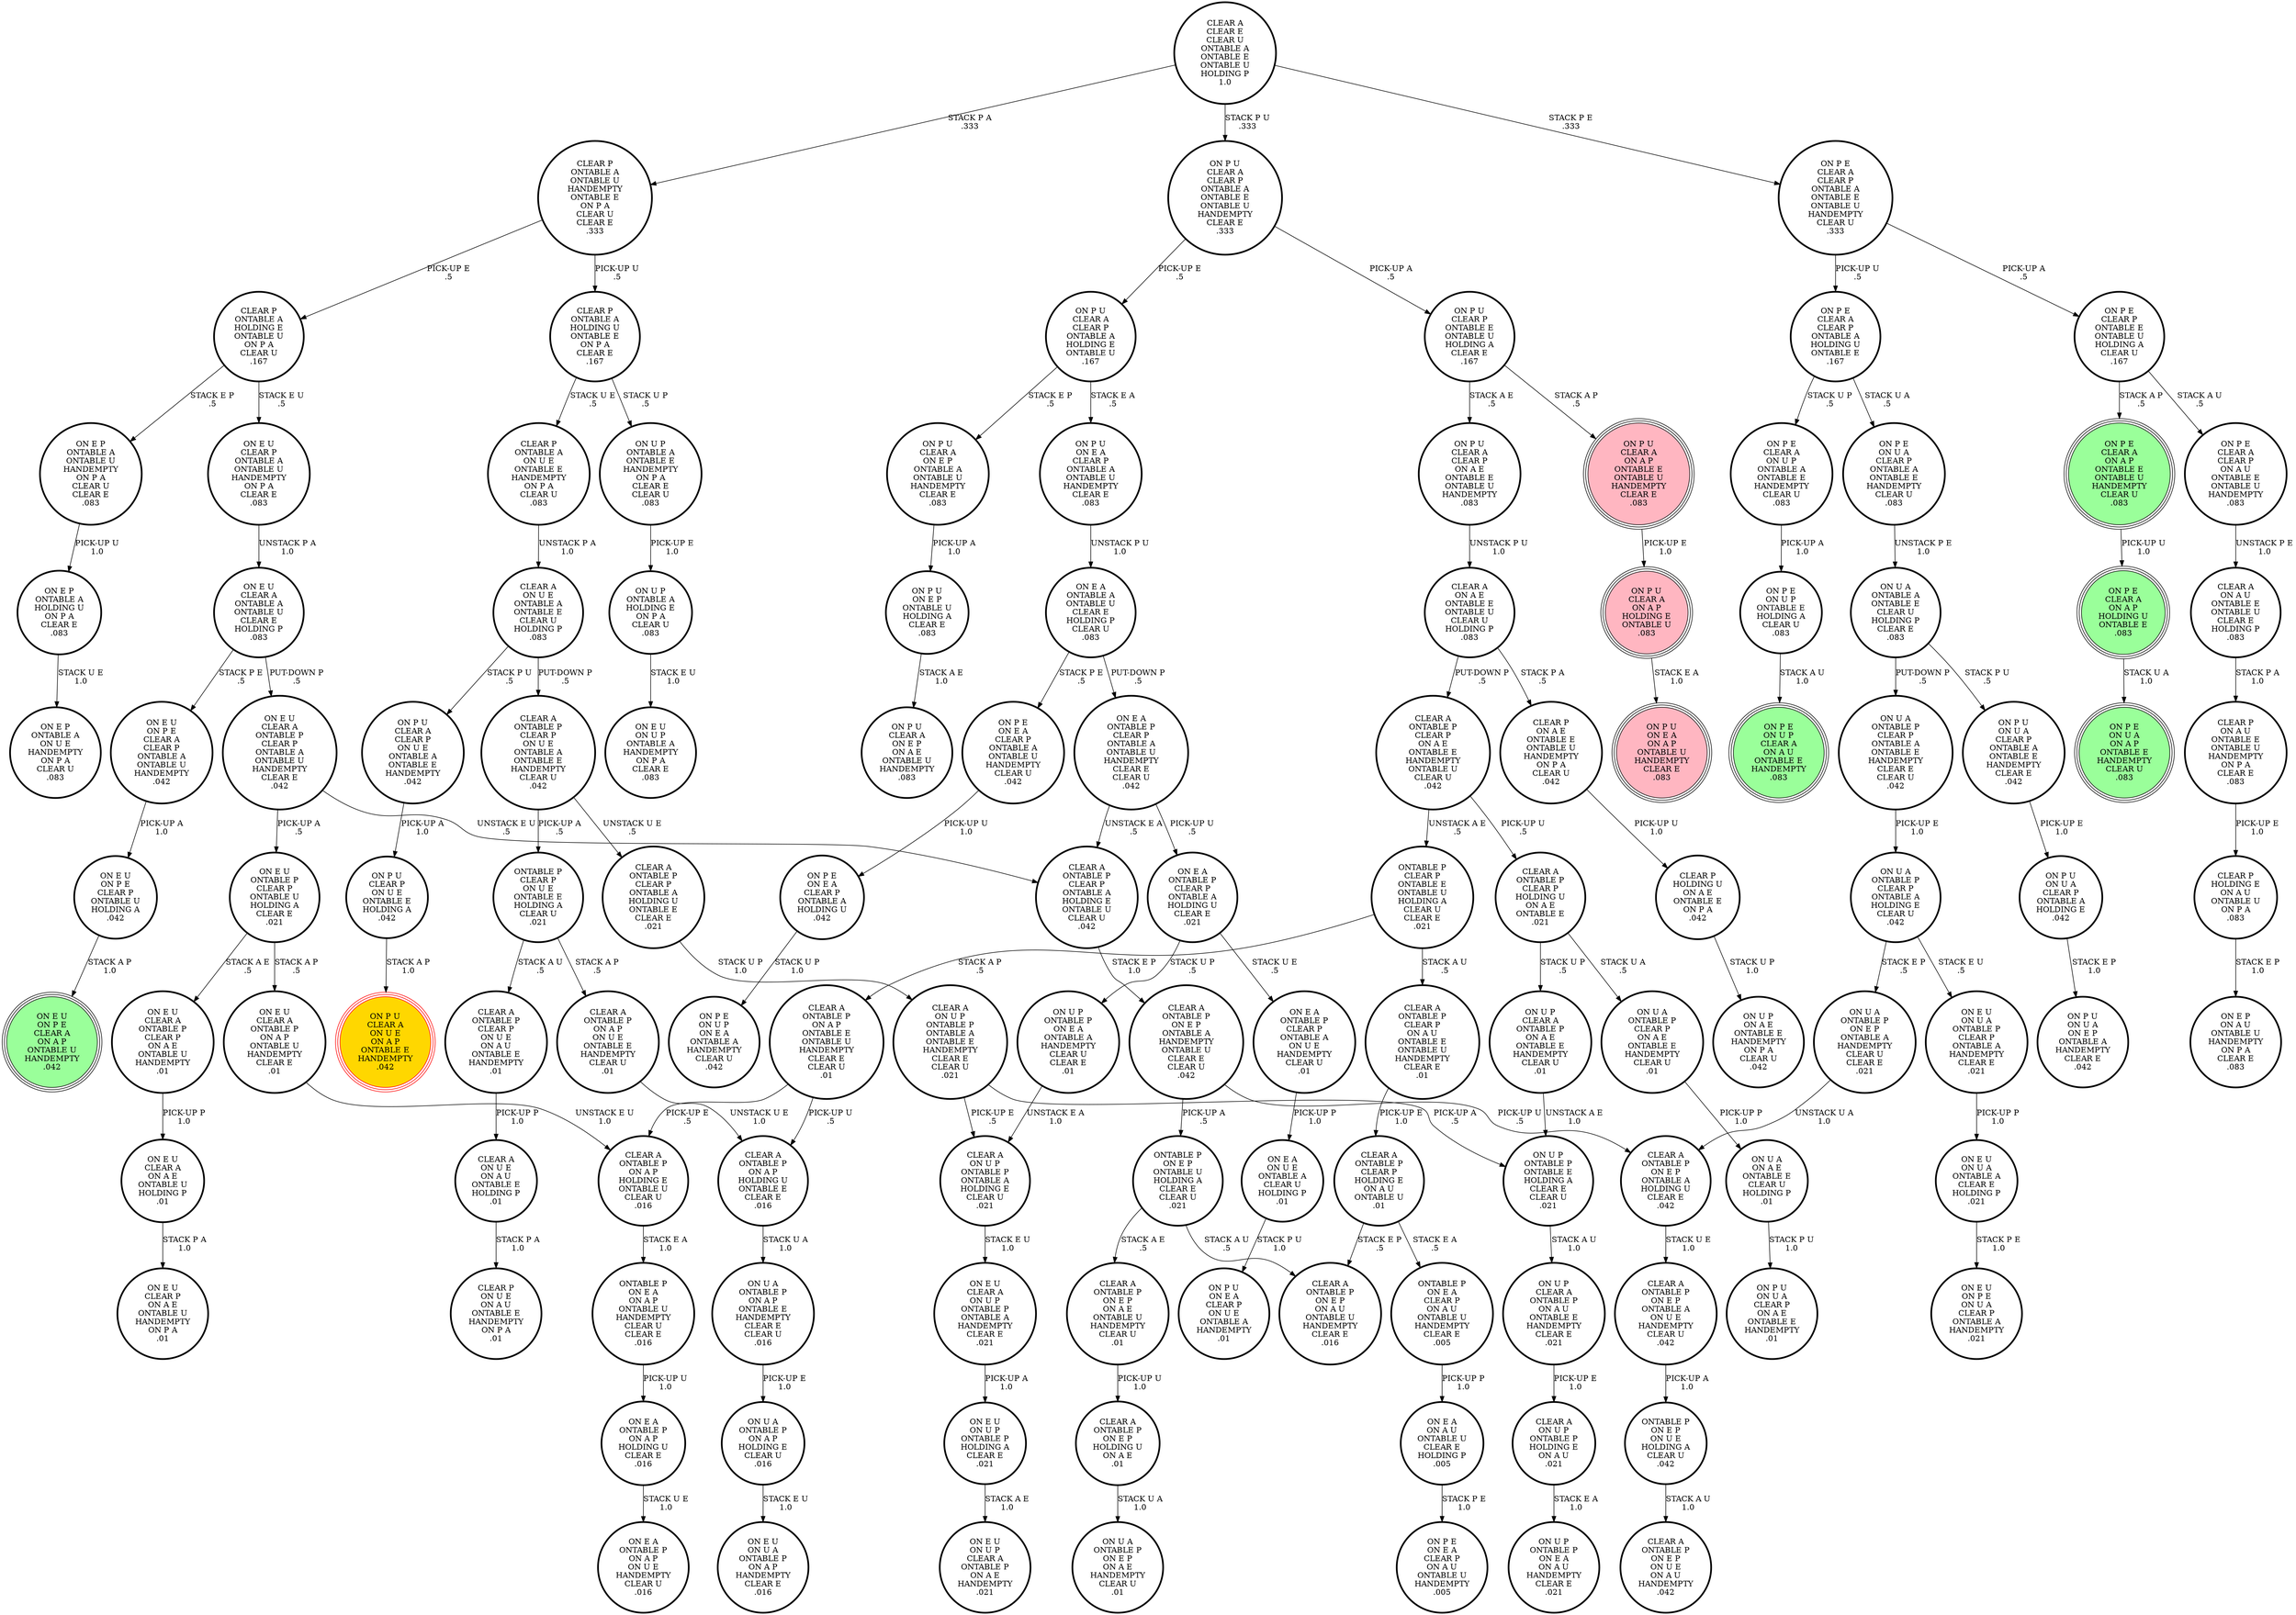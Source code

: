 digraph {
"CLEAR A\nONTABLE P\nCLEAR P\nON A E\nONTABLE E\nHANDEMPTY\nONTABLE U\nCLEAR U\n.042\n" -> "CLEAR A\nONTABLE P\nCLEAR P\nHOLDING U\nON A E\nONTABLE E\n.021\n"[label="PICK-UP U\n.5\n"];
"CLEAR A\nONTABLE P\nCLEAR P\nON A E\nONTABLE E\nHANDEMPTY\nONTABLE U\nCLEAR U\n.042\n" -> "ONTABLE P\nCLEAR P\nONTABLE E\nONTABLE U\nHOLDING A\nCLEAR U\nCLEAR E\n.021\n"[label="UNSTACK A E\n.5\n"];
"ON E U\nON P E\nCLEAR P\nONTABLE U\nHOLDING A\n.042\n" -> "ON E U\nON P E\nCLEAR A\nON A P\nONTABLE U\nHANDEMPTY\n.042\n"[label="STACK A P\n1.0\n"];
"ON U A\nONTABLE P\nON A P\nONTABLE E\nHANDEMPTY\nCLEAR E\nCLEAR U\n.016\n" -> "ON U A\nONTABLE P\nON A P\nHOLDING E\nCLEAR U\n.016\n"[label="PICK-UP E\n1.0\n"];
"ON P U\nCLEAR A\nON E P\nONTABLE A\nONTABLE U\nHANDEMPTY\nCLEAR E\n.083\n" -> "ON P U\nON E P\nONTABLE U\nHOLDING A\nCLEAR E\n.083\n"[label="PICK-UP A\n1.0\n"];
"ON E U\nCLEAR A\nONTABLE P\nCLEAR P\nONTABLE A\nONTABLE U\nHANDEMPTY\nCLEAR E\n.042\n" -> "CLEAR A\nONTABLE P\nCLEAR P\nONTABLE A\nHOLDING E\nONTABLE U\nCLEAR U\n.042\n"[label="UNSTACK E U\n.5\n"];
"ON E U\nCLEAR A\nONTABLE P\nCLEAR P\nONTABLE A\nONTABLE U\nHANDEMPTY\nCLEAR E\n.042\n" -> "ON E U\nONTABLE P\nCLEAR P\nONTABLE U\nHOLDING A\nCLEAR E\n.021\n"[label="PICK-UP A\n.5\n"];
"CLEAR P\nONTABLE A\nONTABLE U\nHANDEMPTY\nONTABLE E\nON P A\nCLEAR U\nCLEAR E\n.333\n" -> "CLEAR P\nONTABLE A\nHOLDING E\nONTABLE U\nON P A\nCLEAR U\n.167\n"[label="PICK-UP E\n.5\n"];
"CLEAR P\nONTABLE A\nONTABLE U\nHANDEMPTY\nONTABLE E\nON P A\nCLEAR U\nCLEAR E\n.333\n" -> "CLEAR P\nONTABLE A\nHOLDING U\nONTABLE E\nON P A\nCLEAR E\n.167\n"[label="PICK-UP U\n.5\n"];
"ON P E\nCLEAR A\nON U P\nONTABLE A\nONTABLE E\nHANDEMPTY\nCLEAR U\n.083\n" -> "ON P E\nON U P\nONTABLE E\nHOLDING A\nCLEAR U\n.083\n"[label="PICK-UP A\n1.0\n"];
"ON P U\nCLEAR A\nON A P\nHOLDING E\nONTABLE U\n.083\n" -> "ON P U\nON E A\nON A P\nONTABLE U\nHANDEMPTY\nCLEAR E\n.083\n"[label="STACK E A\n1.0\n"];
"ON P U\nCLEAR A\nCLEAR P\nONTABLE A\nONTABLE E\nONTABLE U\nHANDEMPTY\nCLEAR E\n.333\n" -> "ON P U\nCLEAR A\nCLEAR P\nONTABLE A\nHOLDING E\nONTABLE U\n.167\n"[label="PICK-UP E\n.5\n"];
"ON P U\nCLEAR A\nCLEAR P\nONTABLE A\nONTABLE E\nONTABLE U\nHANDEMPTY\nCLEAR E\n.333\n" -> "ON P U\nCLEAR P\nONTABLE E\nONTABLE U\nHOLDING A\nCLEAR E\n.167\n"[label="PICK-UP A\n.5\n"];
"ON E P\nONTABLE A\nONTABLE U\nHANDEMPTY\nON P A\nCLEAR U\nCLEAR E\n.083\n" -> "ON E P\nONTABLE A\nHOLDING U\nON P A\nCLEAR E\n.083\n"[label="PICK-UP U\n1.0\n"];
"CLEAR P\nHOLDING U\nON A E\nONTABLE E\nON P A\n.042\n" -> "ON U P\nON A E\nONTABLE E\nHANDEMPTY\nON P A\nCLEAR U\n.042\n"[label="STACK U P\n1.0\n"];
"ON E U\nCLEAR A\nON U P\nONTABLE P\nONTABLE A\nHANDEMPTY\nCLEAR E\n.021\n" -> "ON E U\nON U P\nONTABLE P\nHOLDING A\nCLEAR E\n.021\n"[label="PICK-UP A\n1.0\n"];
"ON U P\nONTABLE A\nHOLDING E\nON P A\nCLEAR U\n.083\n" -> "ON E U\nON U P\nONTABLE A\nHANDEMPTY\nON P A\nCLEAR E\n.083\n"[label="STACK E U\n1.0\n"];
"ON P E\nCLEAR A\nON A P\nONTABLE E\nONTABLE U\nHANDEMPTY\nCLEAR U\n.083\n" -> "ON P E\nCLEAR A\nON A P\nHOLDING U\nONTABLE E\n.083\n"[label="PICK-UP U\n1.0\n"];
"ON E P\nONTABLE A\nHOLDING U\nON P A\nCLEAR E\n.083\n" -> "ON E P\nONTABLE A\nON U E\nHANDEMPTY\nON P A\nCLEAR U\n.083\n"[label="STACK U E\n1.0\n"];
"ONTABLE P\nCLEAR P\nONTABLE E\nONTABLE U\nHOLDING A\nCLEAR U\nCLEAR E\n.021\n" -> "CLEAR A\nONTABLE P\nCLEAR P\nON A U\nONTABLE E\nONTABLE U\nHANDEMPTY\nCLEAR E\n.01\n"[label="STACK A U\n.5\n"];
"ONTABLE P\nCLEAR P\nONTABLE E\nONTABLE U\nHOLDING A\nCLEAR U\nCLEAR E\n.021\n" -> "CLEAR A\nONTABLE P\nON A P\nONTABLE E\nONTABLE U\nHANDEMPTY\nCLEAR E\nCLEAR U\n.01\n"[label="STACK A P\n.5\n"];
"ONTABLE P\nON E A\nON A P\nONTABLE U\nHANDEMPTY\nCLEAR U\nCLEAR E\n.016\n" -> "ON E A\nONTABLE P\nON A P\nHOLDING U\nCLEAR E\n.016\n"[label="PICK-UP U\n1.0\n"];
"ON E A\nONTABLE P\nON A P\nHOLDING U\nCLEAR E\n.016\n" -> "ON E A\nONTABLE P\nON A P\nON U E\nHANDEMPTY\nCLEAR U\n.016\n"[label="STACK U E\n1.0\n"];
"ON P E\nON E A\nCLEAR P\nONTABLE A\nONTABLE U\nHANDEMPTY\nCLEAR U\n.042\n" -> "ON P E\nON E A\nCLEAR P\nONTABLE A\nHOLDING U\n.042\n"[label="PICK-UP U\n1.0\n"];
"CLEAR A\nON U P\nONTABLE P\nHOLDING E\nON A U\n.021\n" -> "ON U P\nONTABLE P\nON E A\nON A U\nHANDEMPTY\nCLEAR E\n.021\n"[label="STACK E A\n1.0\n"];
"CLEAR A\nONTABLE P\nCLEAR P\nHOLDING E\nON A U\nONTABLE U\n.01\n" -> "ONTABLE P\nON E A\nCLEAR P\nON A U\nONTABLE U\nHANDEMPTY\nCLEAR E\n.005\n"[label="STACK E A\n.5\n"];
"CLEAR A\nONTABLE P\nCLEAR P\nHOLDING E\nON A U\nONTABLE U\n.01\n" -> "CLEAR A\nONTABLE P\nON E P\nON A U\nONTABLE U\nHANDEMPTY\nCLEAR E\n.016\n"[label="STACK E P\n.5\n"];
"CLEAR A\nON U E\nONTABLE A\nONTABLE E\nCLEAR U\nHOLDING P\n.083\n" -> "CLEAR A\nONTABLE P\nCLEAR P\nON U E\nONTABLE A\nONTABLE E\nHANDEMPTY\nCLEAR U\n.042\n"[label="PUT-DOWN P\n.5\n"];
"CLEAR A\nON U E\nONTABLE A\nONTABLE E\nCLEAR U\nHOLDING P\n.083\n" -> "ON P U\nCLEAR A\nCLEAR P\nON U E\nONTABLE A\nONTABLE E\nHANDEMPTY\n.042\n"[label="STACK P U\n.5\n"];
"CLEAR P\nON A U\nONTABLE E\nONTABLE U\nHANDEMPTY\nON P A\nCLEAR E\n.083\n" -> "CLEAR P\nHOLDING E\nON A U\nONTABLE U\nON P A\n.083\n"[label="PICK-UP E\n1.0\n"];
"ON E A\nONTABLE P\nCLEAR P\nONTABLE A\nHOLDING U\nCLEAR E\n.021\n" -> "ON U P\nONTABLE P\nON E A\nONTABLE A\nHANDEMPTY\nCLEAR U\nCLEAR E\n.01\n"[label="STACK U P\n.5\n"];
"ON E A\nONTABLE P\nCLEAR P\nONTABLE A\nHOLDING U\nCLEAR E\n.021\n" -> "ON E A\nONTABLE P\nCLEAR P\nONTABLE A\nON U E\nHANDEMPTY\nCLEAR U\n.01\n"[label="STACK U E\n.5\n"];
"CLEAR A\nONTABLE P\nCLEAR P\nON A U\nONTABLE E\nONTABLE U\nHANDEMPTY\nCLEAR E\n.01\n" -> "CLEAR A\nONTABLE P\nCLEAR P\nHOLDING E\nON A U\nONTABLE U\n.01\n"[label="PICK-UP E\n1.0\n"];
"CLEAR A\nONTABLE P\nCLEAR P\nON U E\nON A U\nONTABLE E\nHANDEMPTY\n.01\n" -> "CLEAR A\nON U E\nON A U\nONTABLE E\nHOLDING P\n.01\n"[label="PICK-UP P\n1.0\n"];
"ON P E\nON U A\nCLEAR P\nONTABLE A\nONTABLE E\nHANDEMPTY\nCLEAR U\n.083\n" -> "ON U A\nONTABLE A\nONTABLE E\nCLEAR U\nHOLDING P\nCLEAR E\n.083\n"[label="UNSTACK P E\n1.0\n"];
"CLEAR P\nON A E\nONTABLE E\nONTABLE U\nHANDEMPTY\nON P A\nCLEAR U\n.042\n" -> "CLEAR P\nHOLDING U\nON A E\nONTABLE E\nON P A\n.042\n"[label="PICK-UP U\n1.0\n"];
"ON P U\nON U A\nCLEAR P\nONTABLE A\nHOLDING E\n.042\n" -> "ON P U\nON U A\nON E P\nONTABLE A\nHANDEMPTY\nCLEAR E\n.042\n"[label="STACK E P\n1.0\n"];
"ON P U\nON E A\nCLEAR P\nONTABLE A\nONTABLE U\nHANDEMPTY\nCLEAR E\n.083\n" -> "ON E A\nONTABLE A\nONTABLE U\nCLEAR E\nHOLDING P\nCLEAR U\n.083\n"[label="UNSTACK P U\n1.0\n"];
"ON E U\nCLEAR A\nONTABLE P\nCLEAR P\nON A E\nONTABLE U\nHANDEMPTY\n.01\n" -> "ON E U\nCLEAR A\nON A E\nONTABLE U\nHOLDING P\n.01\n"[label="PICK-UP P\n1.0\n"];
"CLEAR A\nONTABLE P\nON A P\nONTABLE E\nONTABLE U\nHANDEMPTY\nCLEAR E\nCLEAR U\n.01\n" -> "CLEAR A\nONTABLE P\nON A P\nHOLDING E\nONTABLE U\nCLEAR U\n.016\n"[label="PICK-UP E\n.5\n"];
"CLEAR A\nONTABLE P\nON A P\nONTABLE E\nONTABLE U\nHANDEMPTY\nCLEAR E\nCLEAR U\n.01\n" -> "CLEAR A\nONTABLE P\nON A P\nHOLDING U\nONTABLE E\nCLEAR E\n.016\n"[label="PICK-UP U\n.5\n"];
"ON E A\nON U E\nONTABLE A\nCLEAR U\nHOLDING P\n.01\n" -> "ON P U\nON E A\nCLEAR P\nON U E\nONTABLE A\nHANDEMPTY\n.01\n"[label="STACK P U\n1.0\n"];
"ON P U\nCLEAR P\nONTABLE E\nONTABLE U\nHOLDING A\nCLEAR E\n.167\n" -> "ON P U\nCLEAR A\nCLEAR P\nON A E\nONTABLE E\nONTABLE U\nHANDEMPTY\n.083\n"[label="STACK A E\n.5\n"];
"ON P U\nCLEAR P\nONTABLE E\nONTABLE U\nHOLDING A\nCLEAR E\n.167\n" -> "ON P U\nCLEAR A\nON A P\nONTABLE E\nONTABLE U\nHANDEMPTY\nCLEAR E\n.083\n"[label="STACK A P\n.5\n"];
"CLEAR A\nON A E\nONTABLE E\nONTABLE U\nCLEAR U\nHOLDING P\n.083\n" -> "CLEAR A\nONTABLE P\nCLEAR P\nON A E\nONTABLE E\nHANDEMPTY\nONTABLE U\nCLEAR U\n.042\n"[label="PUT-DOWN P\n.5\n"];
"CLEAR A\nON A E\nONTABLE E\nONTABLE U\nCLEAR U\nHOLDING P\n.083\n" -> "CLEAR P\nON A E\nONTABLE E\nONTABLE U\nHANDEMPTY\nON P A\nCLEAR U\n.042\n"[label="STACK P A\n.5\n"];
"CLEAR A\nON U P\nONTABLE P\nONTABLE A\nHOLDING E\nCLEAR U\n.021\n" -> "ON E U\nCLEAR A\nON U P\nONTABLE P\nONTABLE A\nHANDEMPTY\nCLEAR E\n.021\n"[label="STACK E U\n1.0\n"];
"ON E A\nONTABLE P\nCLEAR P\nONTABLE A\nONTABLE U\nHANDEMPTY\nCLEAR E\nCLEAR U\n.042\n" -> "CLEAR A\nONTABLE P\nCLEAR P\nONTABLE A\nHOLDING E\nONTABLE U\nCLEAR U\n.042\n"[label="UNSTACK E A\n.5\n"];
"ON E A\nONTABLE P\nCLEAR P\nONTABLE A\nONTABLE U\nHANDEMPTY\nCLEAR E\nCLEAR U\n.042\n" -> "ON E A\nONTABLE P\nCLEAR P\nONTABLE A\nHOLDING U\nCLEAR E\n.021\n"[label="PICK-UP U\n.5\n"];
"CLEAR A\nONTABLE P\nON A P\nHOLDING E\nONTABLE U\nCLEAR U\n.016\n" -> "ONTABLE P\nON E A\nON A P\nONTABLE U\nHANDEMPTY\nCLEAR U\nCLEAR E\n.016\n"[label="STACK E A\n1.0\n"];
"CLEAR A\nCLEAR E\nCLEAR U\nONTABLE A\nONTABLE E\nONTABLE U\nHOLDING P\n1.0\n" -> "CLEAR P\nONTABLE A\nONTABLE U\nHANDEMPTY\nONTABLE E\nON P A\nCLEAR U\nCLEAR E\n.333\n"[label="STACK P A\n.333\n"];
"CLEAR A\nCLEAR E\nCLEAR U\nONTABLE A\nONTABLE E\nONTABLE U\nHOLDING P\n1.0\n" -> "ON P E\nCLEAR A\nCLEAR P\nONTABLE A\nONTABLE E\nONTABLE U\nHANDEMPTY\nCLEAR U\n.333\n"[label="STACK P E\n.333\n"];
"CLEAR A\nCLEAR E\nCLEAR U\nONTABLE A\nONTABLE E\nONTABLE U\nHOLDING P\n1.0\n" -> "ON P U\nCLEAR A\nCLEAR P\nONTABLE A\nONTABLE E\nONTABLE U\nHANDEMPTY\nCLEAR E\n.333\n"[label="STACK P U\n.333\n"];
"ON E U\nCLEAR A\nONTABLE P\nON A P\nONTABLE U\nHANDEMPTY\nCLEAR E\n.01\n" -> "CLEAR A\nONTABLE P\nON A P\nHOLDING E\nONTABLE U\nCLEAR U\n.016\n"[label="UNSTACK E U\n1.0\n"];
"ONTABLE P\nON E A\nCLEAR P\nON A U\nONTABLE U\nHANDEMPTY\nCLEAR E\n.005\n" -> "ON E A\nON A U\nONTABLE U\nCLEAR E\nHOLDING P\n.005\n"[label="PICK-UP P\n1.0\n"];
"CLEAR P\nONTABLE A\nON U E\nONTABLE E\nHANDEMPTY\nON P A\nCLEAR U\n.083\n" -> "CLEAR A\nON U E\nONTABLE A\nONTABLE E\nCLEAR U\nHOLDING P\n.083\n"[label="UNSTACK P A\n1.0\n"];
"CLEAR A\nON A U\nONTABLE E\nONTABLE U\nCLEAR E\nHOLDING P\n.083\n" -> "CLEAR P\nON A U\nONTABLE E\nONTABLE U\nHANDEMPTY\nON P A\nCLEAR E\n.083\n"[label="STACK P A\n1.0\n"];
"ON P E\nON E A\nCLEAR P\nONTABLE A\nHOLDING U\n.042\n" -> "ON P E\nON U P\nON E A\nONTABLE A\nHANDEMPTY\nCLEAR U\n.042\n"[label="STACK U P\n1.0\n"];
"ON E U\nCLEAR A\nONTABLE A\nONTABLE U\nCLEAR E\nHOLDING P\n.083\n" -> "ON E U\nCLEAR A\nONTABLE P\nCLEAR P\nONTABLE A\nONTABLE U\nHANDEMPTY\nCLEAR E\n.042\n"[label="PUT-DOWN P\n.5\n"];
"ON E U\nCLEAR A\nONTABLE A\nONTABLE U\nCLEAR E\nHOLDING P\n.083\n" -> "ON E U\nON P E\nCLEAR A\nCLEAR P\nONTABLE A\nONTABLE U\nHANDEMPTY\n.042\n"[label="STACK P E\n.5\n"];
"ON E U\nON U A\nONTABLE P\nCLEAR P\nONTABLE A\nHANDEMPTY\nCLEAR E\n.021\n" -> "ON E U\nON U A\nONTABLE A\nCLEAR E\nHOLDING P\n.021\n"[label="PICK-UP P\n1.0\n"];
"CLEAR A\nONTABLE P\nON E P\nONTABLE A\nHOLDING U\nCLEAR E\n.042\n" -> "CLEAR A\nONTABLE P\nON E P\nONTABLE A\nON U E\nHANDEMPTY\nCLEAR U\n.042\n"[label="STACK U E\n1.0\n"];
"ON E A\nONTABLE P\nCLEAR P\nONTABLE A\nON U E\nHANDEMPTY\nCLEAR U\n.01\n" -> "ON E A\nON U E\nONTABLE A\nCLEAR U\nHOLDING P\n.01\n"[label="PICK-UP P\n1.0\n"];
"ON P U\nON E P\nONTABLE U\nHOLDING A\nCLEAR E\n.083\n" -> "ON P U\nCLEAR A\nON E P\nON A E\nONTABLE U\nHANDEMPTY\n.083\n"[label="STACK A E\n1.0\n"];
"ON P U\nCLEAR A\nCLEAR P\nON U E\nONTABLE A\nONTABLE E\nHANDEMPTY\n.042\n" -> "ON P U\nCLEAR P\nON U E\nONTABLE E\nHOLDING A\n.042\n"[label="PICK-UP A\n1.0\n"];
"CLEAR A\nON U E\nON A U\nONTABLE E\nHOLDING P\n.01\n" -> "CLEAR P\nON U E\nON A U\nONTABLE E\nHANDEMPTY\nON P A\n.01\n"[label="STACK P A\n1.0\n"];
"ON P E\nCLEAR A\nCLEAR P\nONTABLE A\nONTABLE E\nONTABLE U\nHANDEMPTY\nCLEAR U\n.333\n" -> "ON P E\nCLEAR A\nCLEAR P\nONTABLE A\nHOLDING U\nONTABLE E\n.167\n"[label="PICK-UP U\n.5\n"];
"ON P E\nCLEAR A\nCLEAR P\nONTABLE A\nONTABLE E\nONTABLE U\nHANDEMPTY\nCLEAR U\n.333\n" -> "ON P E\nCLEAR P\nONTABLE E\nONTABLE U\nHOLDING A\nCLEAR U\n.167\n"[label="PICK-UP A\n.5\n"];
"CLEAR P\nHOLDING E\nON A U\nONTABLE U\nON P A\n.083\n" -> "ON E P\nON A U\nONTABLE U\nHANDEMPTY\nON P A\nCLEAR E\n.083\n"[label="STACK E P\n1.0\n"];
"CLEAR A\nONTABLE P\nON E P\nONTABLE A\nON U E\nHANDEMPTY\nCLEAR U\n.042\n" -> "ONTABLE P\nON E P\nON U E\nHOLDING A\nCLEAR U\n.042\n"[label="PICK-UP A\n1.0\n"];
"ON P E\nCLEAR A\nON A P\nHOLDING U\nONTABLE E\n.083\n" -> "ON P E\nON U A\nON A P\nONTABLE E\nHANDEMPTY\nCLEAR U\n.083\n"[label="STACK U A\n1.0\n"];
"ON U A\nONTABLE P\nCLEAR P\nONTABLE A\nHOLDING E\nCLEAR U\n.042\n" -> "ON U A\nONTABLE P\nON E P\nONTABLE A\nHANDEMPTY\nCLEAR U\nCLEAR E\n.021\n"[label="STACK E P\n.5\n"];
"ON U A\nONTABLE P\nCLEAR P\nONTABLE A\nHOLDING E\nCLEAR U\n.042\n" -> "ON E U\nON U A\nONTABLE P\nCLEAR P\nONTABLE A\nHANDEMPTY\nCLEAR E\n.021\n"[label="STACK E U\n.5\n"];
"ON P U\nCLEAR P\nON U E\nONTABLE E\nHOLDING A\n.042\n" -> "ON P U\nCLEAR A\nON U E\nON A P\nONTABLE E\nHANDEMPTY\n.042\n"[label="STACK A P\n1.0\n"];
"ON P E\nCLEAR P\nONTABLE E\nONTABLE U\nHOLDING A\nCLEAR U\n.167\n" -> "ON P E\nCLEAR A\nCLEAR P\nON A U\nONTABLE E\nONTABLE U\nHANDEMPTY\n.083\n"[label="STACK A U\n.5\n"];
"ON P E\nCLEAR P\nONTABLE E\nONTABLE U\nHOLDING A\nCLEAR U\n.167\n" -> "ON P E\nCLEAR A\nON A P\nONTABLE E\nONTABLE U\nHANDEMPTY\nCLEAR U\n.083\n"[label="STACK A P\n.5\n"];
"ON U A\nONTABLE A\nONTABLE E\nCLEAR U\nHOLDING P\nCLEAR E\n.083\n" -> "ON U A\nONTABLE P\nCLEAR P\nONTABLE A\nONTABLE E\nHANDEMPTY\nCLEAR E\nCLEAR U\n.042\n"[label="PUT-DOWN P\n.5\n"];
"ON U A\nONTABLE A\nONTABLE E\nCLEAR U\nHOLDING P\nCLEAR E\n.083\n" -> "ON P U\nON U A\nCLEAR P\nONTABLE A\nONTABLE E\nHANDEMPTY\nCLEAR E\n.042\n"[label="STACK P U\n.5\n"];
"ON U P\nONTABLE P\nON E A\nONTABLE A\nHANDEMPTY\nCLEAR U\nCLEAR E\n.01\n" -> "CLEAR A\nON U P\nONTABLE P\nONTABLE A\nHOLDING E\nCLEAR U\n.021\n"[label="UNSTACK E A\n1.0\n"];
"CLEAR A\nONTABLE P\nON E P\nHOLDING U\nON A E\n.01\n" -> "ON U A\nONTABLE P\nON E P\nON A E\nHANDEMPTY\nCLEAR U\n.01\n"[label="STACK U A\n1.0\n"];
"CLEAR A\nONTABLE P\nCLEAR P\nONTABLE A\nHOLDING U\nONTABLE E\nCLEAR E\n.021\n" -> "CLEAR A\nON U P\nONTABLE P\nONTABLE A\nONTABLE E\nHANDEMPTY\nCLEAR E\nCLEAR U\n.021\n"[label="STACK U P\n1.0\n"];
"ON E U\nON U P\nONTABLE P\nHOLDING A\nCLEAR E\n.021\n" -> "ON E U\nON U P\nCLEAR A\nONTABLE P\nON A E\nHANDEMPTY\n.021\n"[label="STACK A E\n1.0\n"];
"ONTABLE P\nCLEAR P\nON U E\nONTABLE E\nHOLDING A\nCLEAR U\n.021\n" -> "CLEAR A\nONTABLE P\nCLEAR P\nON U E\nON A U\nONTABLE E\nHANDEMPTY\n.01\n"[label="STACK A U\n.5\n"];
"ONTABLE P\nCLEAR P\nON U E\nONTABLE E\nHOLDING A\nCLEAR U\n.021\n" -> "CLEAR A\nONTABLE P\nON A P\nON U E\nONTABLE E\nHANDEMPTY\nCLEAR U\n.01\n"[label="STACK A P\n.5\n"];
"CLEAR P\nONTABLE A\nHOLDING U\nONTABLE E\nON P A\nCLEAR E\n.167\n" -> "CLEAR P\nONTABLE A\nON U E\nONTABLE E\nHANDEMPTY\nON P A\nCLEAR U\n.083\n"[label="STACK U E\n.5\n"];
"CLEAR P\nONTABLE A\nHOLDING U\nONTABLE E\nON P A\nCLEAR E\n.167\n" -> "ON U P\nONTABLE A\nONTABLE E\nHANDEMPTY\nON P A\nCLEAR E\nCLEAR U\n.083\n"[label="STACK U P\n.5\n"];
"CLEAR A\nONTABLE P\nON A P\nHOLDING U\nONTABLE E\nCLEAR E\n.016\n" -> "ON U A\nONTABLE P\nON A P\nONTABLE E\nHANDEMPTY\nCLEAR E\nCLEAR U\n.016\n"[label="STACK U A\n1.0\n"];
"ON E U\nCLEAR A\nON A E\nONTABLE U\nHOLDING P\n.01\n" -> "ON E U\nCLEAR P\nON A E\nONTABLE U\nHANDEMPTY\nON P A\n.01\n"[label="STACK P A\n1.0\n"];
"ON P E\nON U P\nONTABLE E\nHOLDING A\nCLEAR U\n.083\n" -> "ON P E\nON U P\nCLEAR A\nON A U\nONTABLE E\nHANDEMPTY\n.083\n"[label="STACK A U\n1.0\n"];
"ON E U\nON U A\nONTABLE A\nCLEAR E\nHOLDING P\n.021\n" -> "ON E U\nON P E\nON U A\nCLEAR P\nONTABLE A\nHANDEMPTY\n.021\n"[label="STACK P E\n1.0\n"];
"ON E A\nON A U\nONTABLE U\nCLEAR E\nHOLDING P\n.005\n" -> "ON P E\nON E A\nCLEAR P\nON A U\nONTABLE U\nHANDEMPTY\n.005\n"[label="STACK P E\n1.0\n"];
"ON P U\nON U A\nCLEAR P\nONTABLE A\nONTABLE E\nHANDEMPTY\nCLEAR E\n.042\n" -> "ON P U\nON U A\nCLEAR P\nONTABLE A\nHOLDING E\n.042\n"[label="PICK-UP E\n1.0\n"];
"ON P E\nCLEAR A\nCLEAR P\nONTABLE A\nHOLDING U\nONTABLE E\n.167\n" -> "ON P E\nON U A\nCLEAR P\nONTABLE A\nONTABLE E\nHANDEMPTY\nCLEAR U\n.083\n"[label="STACK U A\n.5\n"];
"ON P E\nCLEAR A\nCLEAR P\nONTABLE A\nHOLDING U\nONTABLE E\n.167\n" -> "ON P E\nCLEAR A\nON U P\nONTABLE A\nONTABLE E\nHANDEMPTY\nCLEAR U\n.083\n"[label="STACK U P\n.5\n"];
"ON U A\nONTABLE P\nCLEAR P\nONTABLE A\nONTABLE E\nHANDEMPTY\nCLEAR E\nCLEAR U\n.042\n" -> "ON U A\nONTABLE P\nCLEAR P\nONTABLE A\nHOLDING E\nCLEAR U\n.042\n"[label="PICK-UP E\n1.0\n"];
"ON U A\nONTABLE P\nCLEAR P\nON A E\nONTABLE E\nHANDEMPTY\nCLEAR U\n.01\n" -> "ON U A\nON A E\nONTABLE E\nCLEAR U\nHOLDING P\n.01\n"[label="PICK-UP P\n1.0\n"];
"ON E U\nON P E\nCLEAR A\nCLEAR P\nONTABLE A\nONTABLE U\nHANDEMPTY\n.042\n" -> "ON E U\nON P E\nCLEAR P\nONTABLE U\nHOLDING A\n.042\n"[label="PICK-UP A\n1.0\n"];
"ON U P\nONTABLE A\nONTABLE E\nHANDEMPTY\nON P A\nCLEAR E\nCLEAR U\n.083\n" -> "ON U P\nONTABLE A\nHOLDING E\nON P A\nCLEAR U\n.083\n"[label="PICK-UP E\n1.0\n"];
"ON U P\nCLEAR A\nONTABLE P\nON A U\nONTABLE E\nHANDEMPTY\nCLEAR E\n.021\n" -> "CLEAR A\nON U P\nONTABLE P\nHOLDING E\nON A U\n.021\n"[label="PICK-UP E\n1.0\n"];
"ONTABLE P\nON E P\nON U E\nHOLDING A\nCLEAR U\n.042\n" -> "CLEAR A\nONTABLE P\nON E P\nON U E\nON A U\nHANDEMPTY\n.042\n"[label="STACK A U\n1.0\n"];
"CLEAR A\nONTABLE P\nCLEAR P\nON U E\nONTABLE A\nONTABLE E\nHANDEMPTY\nCLEAR U\n.042\n" -> "CLEAR A\nONTABLE P\nCLEAR P\nONTABLE A\nHOLDING U\nONTABLE E\nCLEAR E\n.021\n"[label="UNSTACK U E\n.5\n"];
"CLEAR A\nONTABLE P\nCLEAR P\nON U E\nONTABLE A\nONTABLE E\nHANDEMPTY\nCLEAR U\n.042\n" -> "ONTABLE P\nCLEAR P\nON U E\nONTABLE E\nHOLDING A\nCLEAR U\n.021\n"[label="PICK-UP A\n.5\n"];
"ON U P\nCLEAR A\nONTABLE P\nON A E\nONTABLE E\nHANDEMPTY\nCLEAR U\n.01\n" -> "ON U P\nONTABLE P\nONTABLE E\nHOLDING A\nCLEAR E\nCLEAR U\n.021\n"[label="UNSTACK A E\n1.0\n"];
"ON E U\nCLEAR P\nONTABLE A\nONTABLE U\nHANDEMPTY\nON P A\nCLEAR E\n.083\n" -> "ON E U\nCLEAR A\nONTABLE A\nONTABLE U\nCLEAR E\nHOLDING P\n.083\n"[label="UNSTACK P A\n1.0\n"];
"ON U A\nONTABLE P\nON A P\nHOLDING E\nCLEAR U\n.016\n" -> "ON E U\nON U A\nONTABLE P\nON A P\nHANDEMPTY\nCLEAR E\n.016\n"[label="STACK E U\n1.0\n"];
"ON E U\nONTABLE P\nCLEAR P\nONTABLE U\nHOLDING A\nCLEAR E\n.021\n" -> "ON E U\nCLEAR A\nONTABLE P\nCLEAR P\nON A E\nONTABLE U\nHANDEMPTY\n.01\n"[label="STACK A E\n.5\n"];
"ON E U\nONTABLE P\nCLEAR P\nONTABLE U\nHOLDING A\nCLEAR E\n.021\n" -> "ON E U\nCLEAR A\nONTABLE P\nON A P\nONTABLE U\nHANDEMPTY\nCLEAR E\n.01\n"[label="STACK A P\n.5\n"];
"CLEAR P\nONTABLE A\nHOLDING E\nONTABLE U\nON P A\nCLEAR U\n.167\n" -> "ON E P\nONTABLE A\nONTABLE U\nHANDEMPTY\nON P A\nCLEAR U\nCLEAR E\n.083\n"[label="STACK E P\n.5\n"];
"CLEAR P\nONTABLE A\nHOLDING E\nONTABLE U\nON P A\nCLEAR U\n.167\n" -> "ON E U\nCLEAR P\nONTABLE A\nONTABLE U\nHANDEMPTY\nON P A\nCLEAR E\n.083\n"[label="STACK E U\n.5\n"];
"CLEAR A\nONTABLE P\nON E P\nON A E\nONTABLE U\nHANDEMPTY\nCLEAR U\n.01\n" -> "CLEAR A\nONTABLE P\nON E P\nHOLDING U\nON A E\n.01\n"[label="PICK-UP U\n1.0\n"];
"CLEAR A\nONTABLE P\nCLEAR P\nHOLDING U\nON A E\nONTABLE E\n.021\n" -> "ON U A\nONTABLE P\nCLEAR P\nON A E\nONTABLE E\nHANDEMPTY\nCLEAR U\n.01\n"[label="STACK U A\n.5\n"];
"CLEAR A\nONTABLE P\nCLEAR P\nHOLDING U\nON A E\nONTABLE E\n.021\n" -> "ON U P\nCLEAR A\nONTABLE P\nON A E\nONTABLE E\nHANDEMPTY\nCLEAR U\n.01\n"[label="STACK U P\n.5\n"];
"ON U P\nONTABLE P\nONTABLE E\nHOLDING A\nCLEAR E\nCLEAR U\n.021\n" -> "ON U P\nCLEAR A\nONTABLE P\nON A U\nONTABLE E\nHANDEMPTY\nCLEAR E\n.021\n"[label="STACK A U\n1.0\n"];
"CLEAR A\nONTABLE P\nCLEAR P\nONTABLE A\nHOLDING E\nONTABLE U\nCLEAR U\n.042\n" -> "CLEAR A\nONTABLE P\nON E P\nONTABLE A\nHANDEMPTY\nONTABLE U\nCLEAR E\nCLEAR U\n.042\n"[label="STACK E P\n1.0\n"];
"ON E A\nONTABLE A\nONTABLE U\nCLEAR E\nHOLDING P\nCLEAR U\n.083\n" -> "ON P E\nON E A\nCLEAR P\nONTABLE A\nONTABLE U\nHANDEMPTY\nCLEAR U\n.042\n"[label="STACK P E\n.5\n"];
"ON E A\nONTABLE A\nONTABLE U\nCLEAR E\nHOLDING P\nCLEAR U\n.083\n" -> "ON E A\nONTABLE P\nCLEAR P\nONTABLE A\nONTABLE U\nHANDEMPTY\nCLEAR E\nCLEAR U\n.042\n"[label="PUT-DOWN P\n.5\n"];
"ON P U\nCLEAR A\nCLEAR P\nON A E\nONTABLE E\nONTABLE U\nHANDEMPTY\n.083\n" -> "CLEAR A\nON A E\nONTABLE E\nONTABLE U\nCLEAR U\nHOLDING P\n.083\n"[label="UNSTACK P U\n1.0\n"];
"ON P U\nCLEAR A\nON A P\nONTABLE E\nONTABLE U\nHANDEMPTY\nCLEAR E\n.083\n" -> "ON P U\nCLEAR A\nON A P\nHOLDING E\nONTABLE U\n.083\n"[label="PICK-UP E\n1.0\n"];
"CLEAR A\nON U P\nONTABLE P\nONTABLE A\nONTABLE E\nHANDEMPTY\nCLEAR E\nCLEAR U\n.021\n" -> "ON U P\nONTABLE P\nONTABLE E\nHOLDING A\nCLEAR E\nCLEAR U\n.021\n"[label="PICK-UP A\n.5\n"];
"CLEAR A\nON U P\nONTABLE P\nONTABLE A\nONTABLE E\nHANDEMPTY\nCLEAR E\nCLEAR U\n.021\n" -> "CLEAR A\nON U P\nONTABLE P\nONTABLE A\nHOLDING E\nCLEAR U\n.021\n"[label="PICK-UP E\n.5\n"];
"CLEAR A\nONTABLE P\nON E P\nONTABLE A\nHANDEMPTY\nONTABLE U\nCLEAR E\nCLEAR U\n.042\n" -> "ONTABLE P\nON E P\nONTABLE U\nHOLDING A\nCLEAR E\nCLEAR U\n.021\n"[label="PICK-UP A\n.5\n"];
"CLEAR A\nONTABLE P\nON E P\nONTABLE A\nHANDEMPTY\nONTABLE U\nCLEAR E\nCLEAR U\n.042\n" -> "CLEAR A\nONTABLE P\nON E P\nONTABLE A\nHOLDING U\nCLEAR E\n.042\n"[label="PICK-UP U\n.5\n"];
"ONTABLE P\nON E P\nONTABLE U\nHOLDING A\nCLEAR E\nCLEAR U\n.021\n" -> "CLEAR A\nONTABLE P\nON E P\nON A E\nONTABLE U\nHANDEMPTY\nCLEAR U\n.01\n"[label="STACK A E\n.5\n"];
"ONTABLE P\nON E P\nONTABLE U\nHOLDING A\nCLEAR E\nCLEAR U\n.021\n" -> "CLEAR A\nONTABLE P\nON E P\nON A U\nONTABLE U\nHANDEMPTY\nCLEAR E\n.016\n"[label="STACK A U\n.5\n"];
"ON P E\nCLEAR A\nCLEAR P\nON A U\nONTABLE E\nONTABLE U\nHANDEMPTY\n.083\n" -> "CLEAR A\nON A U\nONTABLE E\nONTABLE U\nCLEAR E\nHOLDING P\n.083\n"[label="UNSTACK P E\n1.0\n"];
"CLEAR A\nONTABLE P\nON A P\nON U E\nONTABLE E\nHANDEMPTY\nCLEAR U\n.01\n" -> "CLEAR A\nONTABLE P\nON A P\nHOLDING U\nONTABLE E\nCLEAR E\n.016\n"[label="UNSTACK U E\n1.0\n"];
"ON U A\nON A E\nONTABLE E\nCLEAR U\nHOLDING P\n.01\n" -> "ON P U\nON U A\nCLEAR P\nON A E\nONTABLE E\nHANDEMPTY\n.01\n"[label="STACK P U\n1.0\n"];
"ON P U\nCLEAR A\nCLEAR P\nONTABLE A\nHOLDING E\nONTABLE U\n.167\n" -> "ON P U\nON E A\nCLEAR P\nONTABLE A\nONTABLE U\nHANDEMPTY\nCLEAR E\n.083\n"[label="STACK E A\n.5\n"];
"ON P U\nCLEAR A\nCLEAR P\nONTABLE A\nHOLDING E\nONTABLE U\n.167\n" -> "ON P U\nCLEAR A\nON E P\nONTABLE A\nONTABLE U\nHANDEMPTY\nCLEAR E\n.083\n"[label="STACK E P\n.5\n"];
"ON U A\nONTABLE P\nON E P\nONTABLE A\nHANDEMPTY\nCLEAR U\nCLEAR E\n.021\n" -> "CLEAR A\nONTABLE P\nON E P\nONTABLE A\nHOLDING U\nCLEAR E\n.042\n"[label="UNSTACK U A\n1.0\n"];
"CLEAR P\nON U E\nON A U\nONTABLE E\nHANDEMPTY\nON P A\n.01\n" [shape=circle, penwidth=3];
"ON U P\nON A E\nONTABLE E\nHANDEMPTY\nON P A\nCLEAR U\n.042\n" [shape=circle, penwidth=3];
"ON U A\nONTABLE P\nON E P\nON A E\nHANDEMPTY\nCLEAR U\n.01\n" [shape=circle, penwidth=3];
"ON E U\nCLEAR P\nON A E\nONTABLE U\nHANDEMPTY\nON P A\n.01\n" [shape=circle, penwidth=3];
"ON P U\nCLEAR A\nON U E\nON A P\nONTABLE E\nHANDEMPTY\n.042\n" [shape=circle, style=filled color=red, fillcolor=gold, peripheries=3];
"ON P E\nON U P\nON E A\nONTABLE A\nHANDEMPTY\nCLEAR U\n.042\n" [shape=circle, penwidth=3];
"ON E U\nON U P\nCLEAR A\nONTABLE P\nON A E\nHANDEMPTY\n.021\n" [shape=circle, penwidth=3];
"ON P U\nON E A\nON A P\nONTABLE U\nHANDEMPTY\nCLEAR E\n.083\n" [shape=circle, style=filled, fillcolor=lightpink, peripheries=3];
"CLEAR A\nONTABLE P\nON E P\nON U E\nON A U\nHANDEMPTY\n.042\n" [shape=circle, penwidth=3];
"ON E U\nON U P\nONTABLE A\nHANDEMPTY\nON P A\nCLEAR E\n.083\n" [shape=circle, penwidth=3];
"ON E P\nONTABLE A\nON U E\nHANDEMPTY\nON P A\nCLEAR U\n.083\n" [shape=circle, penwidth=3];
"ON E U\nON U A\nONTABLE P\nON A P\nHANDEMPTY\nCLEAR E\n.016\n" [shape=circle, penwidth=3];
"ON E P\nON A U\nONTABLE U\nHANDEMPTY\nON P A\nCLEAR E\n.083\n" [shape=circle, penwidth=3];
"ON P U\nCLEAR A\nON E P\nON A E\nONTABLE U\nHANDEMPTY\n.083\n" [shape=circle, penwidth=3];
"ON P U\nON U A\nON E P\nONTABLE A\nHANDEMPTY\nCLEAR E\n.042\n" [shape=circle, penwidth=3];
"ON P U\nON U A\nCLEAR P\nON A E\nONTABLE E\nHANDEMPTY\n.01\n" [shape=circle, penwidth=3];
"CLEAR A\nONTABLE P\nON E P\nON A U\nONTABLE U\nHANDEMPTY\nCLEAR E\n.016\n" [shape=circle, penwidth=3];
"ON P E\nON U P\nCLEAR A\nON A U\nONTABLE E\nHANDEMPTY\n.083\n" [shape=circle, style=filled, fillcolor=palegreen1, peripheries=3];
"ON E A\nONTABLE P\nON A P\nON U E\nHANDEMPTY\nCLEAR U\n.016\n" [shape=circle, penwidth=3];
"ON P E\nON E A\nCLEAR P\nON A U\nONTABLE U\nHANDEMPTY\n.005\n" [shape=circle, penwidth=3];
"ON E U\nON P E\nCLEAR A\nON A P\nONTABLE U\nHANDEMPTY\n.042\n" [shape=circle, style=filled, fillcolor=palegreen1, peripheries=3];
"ON P E\nON U A\nON A P\nONTABLE E\nHANDEMPTY\nCLEAR U\n.083\n" [shape=circle, style=filled, fillcolor=palegreen1, peripheries=3];
"ON U P\nONTABLE P\nON E A\nON A U\nHANDEMPTY\nCLEAR E\n.021\n" [shape=circle, penwidth=3];
"ON P U\nON E A\nCLEAR P\nON U E\nONTABLE A\nHANDEMPTY\n.01\n" [shape=circle, penwidth=3];
"ON E U\nON P E\nON U A\nCLEAR P\nONTABLE A\nHANDEMPTY\n.021\n" [shape=circle, penwidth=3];
"CLEAR A\nONTABLE P\nCLEAR P\nONTABLE A\nHOLDING U\nONTABLE E\nCLEAR E\n.021\n" [shape=circle, penwidth=3];
"ON P U\nON E A\nCLEAR P\nONTABLE A\nONTABLE U\nHANDEMPTY\nCLEAR E\n.083\n" [shape=circle, penwidth=3];
"CLEAR P\nHOLDING E\nON A U\nONTABLE U\nON P A\n.083\n" [shape=circle, penwidth=3];
"ON P E\nCLEAR A\nON A P\nHOLDING U\nONTABLE E\n.083\n" [shape=circle, style=filled, fillcolor=palegreen1, peripheries=3];
"ON P E\nCLEAR A\nON U P\nONTABLE A\nONTABLE E\nHANDEMPTY\nCLEAR U\n.083\n" [shape=circle, penwidth=3];
"ON E U\nON P E\nCLEAR A\nCLEAR P\nONTABLE A\nONTABLE U\nHANDEMPTY\n.042\n" [shape=circle, penwidth=3];
"CLEAR A\nONTABLE P\nCLEAR P\nHOLDING U\nON A E\nONTABLE E\n.021\n" [shape=circle, penwidth=3];
"CLEAR A\nON U P\nONTABLE P\nONTABLE A\nONTABLE E\nHANDEMPTY\nCLEAR E\nCLEAR U\n.021\n" [shape=circle, penwidth=3];
"CLEAR A\nONTABLE P\nON E P\nONTABLE A\nON U E\nHANDEMPTY\nCLEAR U\n.042\n" [shape=circle, penwidth=3];
"CLEAR A\nON A E\nONTABLE E\nONTABLE U\nCLEAR U\nHOLDING P\n.083\n" [shape=circle, penwidth=3];
"ON E U\nCLEAR A\nON U P\nONTABLE P\nONTABLE A\nHANDEMPTY\nCLEAR E\n.021\n" [shape=circle, penwidth=3];
"ON P E\nCLEAR A\nCLEAR P\nONTABLE A\nHOLDING U\nONTABLE E\n.167\n" [shape=circle, penwidth=3];
"ON P E\nON U A\nCLEAR P\nONTABLE A\nONTABLE E\nHANDEMPTY\nCLEAR U\n.083\n" [shape=circle, penwidth=3];
"ON E A\nON U E\nONTABLE A\nCLEAR U\nHOLDING P\n.01\n" [shape=circle, penwidth=3];
"ON U P\nONTABLE A\nONTABLE E\nHANDEMPTY\nON P A\nCLEAR E\nCLEAR U\n.083\n" [shape=circle, penwidth=3];
"ON E U\nONTABLE P\nCLEAR P\nONTABLE U\nHOLDING A\nCLEAR E\n.021\n" [shape=circle, penwidth=3];
"ON P E\nCLEAR P\nONTABLE E\nONTABLE U\nHOLDING A\nCLEAR U\n.167\n" [shape=circle, penwidth=3];
"ON E U\nON U A\nONTABLE A\nCLEAR E\nHOLDING P\n.021\n" [shape=circle, penwidth=3];
"CLEAR A\nONTABLE P\nON A P\nONTABLE E\nONTABLE U\nHANDEMPTY\nCLEAR E\nCLEAR U\n.01\n" [shape=circle, penwidth=3];
"CLEAR P\nON U E\nON A U\nONTABLE E\nHANDEMPTY\nON P A\n.01\n" [shape=circle, penwidth=3];
"ON U P\nON A E\nONTABLE E\nHANDEMPTY\nON P A\nCLEAR U\n.042\n" [shape=circle, penwidth=3];
"ON U A\nONTABLE P\nON E P\nON A E\nHANDEMPTY\nCLEAR U\n.01\n" [shape=circle, penwidth=3];
"CLEAR A\nONTABLE P\nCLEAR P\nON A U\nONTABLE E\nONTABLE U\nHANDEMPTY\nCLEAR E\n.01\n" [shape=circle, penwidth=3];
"ON E U\nCLEAR P\nON A E\nONTABLE U\nHANDEMPTY\nON P A\n.01\n" [shape=circle, penwidth=3];
"ON P U\nCLEAR A\nON U E\nON A P\nONTABLE E\nHANDEMPTY\n.042\n" [shape=circle, style=filled color=red, fillcolor=gold, peripheries=3];
"ON E U\nCLEAR A\nONTABLE A\nONTABLE U\nCLEAR E\nHOLDING P\n.083\n" [shape=circle, penwidth=3];
"ON U A\nONTABLE P\nCLEAR P\nONTABLE A\nONTABLE E\nHANDEMPTY\nCLEAR E\nCLEAR U\n.042\n" [shape=circle, penwidth=3];
"ON E U\nCLEAR A\nONTABLE P\nCLEAR P\nONTABLE A\nONTABLE U\nHANDEMPTY\nCLEAR E\n.042\n" [shape=circle, penwidth=3];
"ON P E\nON U P\nON E A\nONTABLE A\nHANDEMPTY\nCLEAR U\n.042\n" [shape=circle, penwidth=3];
"ON E U\nON U P\nCLEAR A\nONTABLE P\nON A E\nHANDEMPTY\n.021\n" [shape=circle, penwidth=3];
"ON P U\nCLEAR A\nON A P\nHOLDING E\nONTABLE U\n.083\n" [shape=circle, style=filled, fillcolor=lightpink, peripheries=3];
"ON P U\nCLEAR A\nCLEAR P\nONTABLE A\nONTABLE E\nONTABLE U\nHANDEMPTY\nCLEAR E\n.333\n" [shape=circle, penwidth=3];
"ON P U\nON E A\nON A P\nONTABLE U\nHANDEMPTY\nCLEAR E\n.083\n" [shape=circle, style=filled, fillcolor=lightpink, peripheries=3];
"CLEAR P\nONTABLE A\nONTABLE U\nHANDEMPTY\nONTABLE E\nON P A\nCLEAR U\nCLEAR E\n.333\n" [shape=circle, penwidth=3];
"ON E A\nONTABLE A\nONTABLE U\nCLEAR E\nHOLDING P\nCLEAR U\n.083\n" [shape=circle, penwidth=3];
"ON P U\nCLEAR A\nON A P\nONTABLE E\nONTABLE U\nHANDEMPTY\nCLEAR E\n.083\n" [shape=circle, style=filled, fillcolor=lightpink, peripheries=3];
"CLEAR A\nONTABLE P\nON E P\nON U E\nON A U\nHANDEMPTY\n.042\n" [shape=circle, penwidth=3];
"ON P U\nCLEAR A\nCLEAR P\nON U E\nONTABLE A\nONTABLE E\nHANDEMPTY\n.042\n" [shape=circle, penwidth=3];
"CLEAR A\nONTABLE P\nCLEAR P\nHOLDING E\nON A U\nONTABLE U\n.01\n" [shape=circle, penwidth=3];
"ON E A\nONTABLE P\nON A P\nHOLDING U\nCLEAR E\n.016\n" [shape=circle, penwidth=3];
"ON U A\nONTABLE A\nONTABLE E\nCLEAR U\nHOLDING P\nCLEAR E\n.083\n" [shape=circle, penwidth=3];
"ON E U\nCLEAR A\nONTABLE P\nCLEAR P\nON A E\nONTABLE U\nHANDEMPTY\n.01\n" [shape=circle, penwidth=3];
"CLEAR A\nONTABLE P\nON E P\nONTABLE A\nHANDEMPTY\nONTABLE U\nCLEAR E\nCLEAR U\n.042\n" [shape=circle, penwidth=3];
"CLEAR P\nONTABLE A\nON U E\nONTABLE E\nHANDEMPTY\nON P A\nCLEAR U\n.083\n" [shape=circle, penwidth=3];
"ON P U\nCLEAR A\nON E P\nONTABLE A\nONTABLE U\nHANDEMPTY\nCLEAR E\n.083\n" [shape=circle, penwidth=3];
"ON P U\nCLEAR P\nON U E\nONTABLE E\nHOLDING A\n.042\n" [shape=circle, penwidth=3];
"ON U P\nONTABLE P\nON E A\nONTABLE A\nHANDEMPTY\nCLEAR U\nCLEAR E\n.01\n" [shape=circle, penwidth=3];
"ON E U\nON U P\nONTABLE A\nHANDEMPTY\nON P A\nCLEAR E\n.083\n" [shape=circle, penwidth=3];
"CLEAR A\nONTABLE P\nON A P\nHOLDING U\nONTABLE E\nCLEAR E\n.016\n" [shape=circle, penwidth=3];
"ON P E\nCLEAR A\nCLEAR P\nONTABLE A\nONTABLE E\nONTABLE U\nHANDEMPTY\nCLEAR U\n.333\n" [shape=circle, penwidth=3];
"ON E P\nONTABLE A\nHOLDING U\nON P A\nCLEAR E\n.083\n" [shape=circle, penwidth=3];
"ON P E\nCLEAR A\nON A P\nONTABLE E\nONTABLE U\nHANDEMPTY\nCLEAR U\n.083\n" [shape=circle, style=filled, fillcolor=palegreen1, peripheries=3];
"ON P U\nON E P\nONTABLE U\nHOLDING A\nCLEAR E\n.083\n" [shape=circle, penwidth=3];
"CLEAR A\nONTABLE P\nCLEAR P\nON U E\nON A U\nONTABLE E\nHANDEMPTY\n.01\n" [shape=circle, penwidth=3];
"CLEAR P\nON A U\nONTABLE E\nONTABLE U\nHANDEMPTY\nON P A\nCLEAR E\n.083\n" [shape=circle, penwidth=3];
"CLEAR A\nCLEAR E\nCLEAR U\nONTABLE A\nONTABLE E\nONTABLE U\nHOLDING P\n1.0\n" [shape=circle, penwidth=3];
"ON U A\nONTABLE P\nCLEAR P\nONTABLE A\nHOLDING E\nCLEAR U\n.042\n" [shape=circle, penwidth=3];
"CLEAR P\nHOLDING U\nON A E\nONTABLE E\nON P A\n.042\n" [shape=circle, penwidth=3];
"ON E P\nONTABLE A\nON U E\nHANDEMPTY\nON P A\nCLEAR U\n.083\n" [shape=circle, penwidth=3];
"ON E U\nON U A\nONTABLE P\nCLEAR P\nONTABLE A\nHANDEMPTY\nCLEAR E\n.021\n" [shape=circle, penwidth=3];
"ON U A\nONTABLE P\nON A P\nHOLDING E\nCLEAR U\n.016\n" [shape=circle, penwidth=3];
"ON E U\nON U A\nONTABLE P\nON A P\nHANDEMPTY\nCLEAR E\n.016\n" [shape=circle, penwidth=3];
"CLEAR A\nONTABLE P\nON A P\nHOLDING E\nONTABLE U\nCLEAR U\n.016\n" [shape=circle, penwidth=3];
"ON P U\nCLEAR A\nCLEAR P\nON A E\nONTABLE E\nONTABLE U\nHANDEMPTY\n.083\n" [shape=circle, penwidth=3];
"ON U P\nONTABLE P\nONTABLE E\nHOLDING A\nCLEAR E\nCLEAR U\n.021\n" [shape=circle, penwidth=3];
"ONTABLE P\nON E A\nCLEAR P\nON A U\nONTABLE U\nHANDEMPTY\nCLEAR E\n.005\n" [shape=circle, penwidth=3];
"ON E P\nON A U\nONTABLE U\nHANDEMPTY\nON P A\nCLEAR E\n.083\n" [shape=circle, penwidth=3];
"ON P U\nCLEAR A\nON E P\nON A E\nONTABLE U\nHANDEMPTY\n.083\n" [shape=circle, penwidth=3];
"CLEAR P\nONTABLE A\nHOLDING E\nONTABLE U\nON P A\nCLEAR U\n.167\n" [shape=circle, penwidth=3];
"ON E U\nON P E\nCLEAR P\nONTABLE U\nHOLDING A\n.042\n" [shape=circle, penwidth=3];
"ONTABLE P\nON E P\nONTABLE U\nHOLDING A\nCLEAR E\nCLEAR U\n.021\n" [shape=circle, penwidth=3];
"ON E P\nONTABLE A\nONTABLE U\nHANDEMPTY\nON P A\nCLEAR U\nCLEAR E\n.083\n" [shape=circle, penwidth=3];
"CLEAR A\nON U P\nONTABLE P\nONTABLE A\nHOLDING E\nCLEAR U\n.021\n" [shape=circle, penwidth=3];
"CLEAR A\nON U E\nON A U\nONTABLE E\nHOLDING P\n.01\n" [shape=circle, penwidth=3];
"CLEAR A\nON U P\nONTABLE P\nHOLDING E\nON A U\n.021\n" [shape=circle, penwidth=3];
"CLEAR A\nONTABLE P\nON A P\nON U E\nONTABLE E\nHANDEMPTY\nCLEAR U\n.01\n" [shape=circle, penwidth=3];
"ON E U\nCLEAR A\nON A E\nONTABLE U\nHOLDING P\n.01\n" [shape=circle, penwidth=3];
"ON P U\nON U A\nON E P\nONTABLE A\nHANDEMPTY\nCLEAR E\n.042\n" [shape=circle, penwidth=3];
"CLEAR P\nON A E\nONTABLE E\nONTABLE U\nHANDEMPTY\nON P A\nCLEAR U\n.042\n" [shape=circle, penwidth=3];
"ON E A\nONTABLE P\nCLEAR P\nONTABLE A\nON U E\nHANDEMPTY\nCLEAR U\n.01\n" [shape=circle, penwidth=3];
"CLEAR A\nONTABLE P\nCLEAR P\nONTABLE A\nHOLDING E\nONTABLE U\nCLEAR U\n.042\n" [shape=circle, penwidth=3];
"ON P U\nON U A\nCLEAR P\nON A E\nONTABLE E\nHANDEMPTY\n.01\n" [shape=circle, penwidth=3];
"ON P U\nON U A\nCLEAR P\nONTABLE A\nHOLDING E\n.042\n" [shape=circle, penwidth=3];
"CLEAR A\nONTABLE P\nON E P\nON A U\nONTABLE U\nHANDEMPTY\nCLEAR E\n.016\n" [shape=circle, penwidth=3];
"ON P E\nON U P\nONTABLE E\nHOLDING A\nCLEAR U\n.083\n" [shape=circle, penwidth=3];
"ON P E\nON U P\nCLEAR A\nON A U\nONTABLE E\nHANDEMPTY\n.083\n" [shape=circle, style=filled, fillcolor=palegreen1, peripheries=3];
"CLEAR P\nONTABLE A\nHOLDING U\nONTABLE E\nON P A\nCLEAR E\n.167\n" [shape=circle, penwidth=3];
"ON U P\nCLEAR A\nONTABLE P\nON A U\nONTABLE E\nHANDEMPTY\nCLEAR E\n.021\n" [shape=circle, penwidth=3];
"ON E A\nON A U\nONTABLE U\nCLEAR E\nHOLDING P\n.005\n" [shape=circle, penwidth=3];
"ON E A\nONTABLE P\nON A P\nON U E\nHANDEMPTY\nCLEAR U\n.016\n" [shape=circle, penwidth=3];
"CLEAR A\nONTABLE P\nON E P\nONTABLE A\nHOLDING U\nCLEAR E\n.042\n" [shape=circle, penwidth=3];
"ON P E\nON E A\nCLEAR P\nON A U\nONTABLE U\nHANDEMPTY\n.005\n" [shape=circle, penwidth=3];
"ON E A\nONTABLE P\nCLEAR P\nONTABLE A\nONTABLE U\nHANDEMPTY\nCLEAR E\nCLEAR U\n.042\n" [shape=circle, penwidth=3];
"CLEAR A\nONTABLE P\nCLEAR P\nON U E\nONTABLE A\nONTABLE E\nHANDEMPTY\nCLEAR U\n.042\n" [shape=circle, penwidth=3];
"ON U A\nONTABLE P\nON A P\nONTABLE E\nHANDEMPTY\nCLEAR E\nCLEAR U\n.016\n" [shape=circle, penwidth=3];
"ONTABLE P\nCLEAR P\nONTABLE E\nONTABLE U\nHOLDING A\nCLEAR U\nCLEAR E\n.021\n" [shape=circle, penwidth=3];
"ON P E\nON E A\nCLEAR P\nONTABLE A\nONTABLE U\nHANDEMPTY\nCLEAR U\n.042\n" [shape=circle, penwidth=3];
"ON E U\nON P E\nCLEAR A\nON A P\nONTABLE U\nHANDEMPTY\n.042\n" [shape=circle, style=filled, fillcolor=palegreen1, peripheries=3];
"ON P U\nCLEAR A\nCLEAR P\nONTABLE A\nHOLDING E\nONTABLE U\n.167\n" [shape=circle, penwidth=3];
"ONTABLE P\nCLEAR P\nON U E\nONTABLE E\nHOLDING A\nCLEAR U\n.021\n" [shape=circle, penwidth=3];
"ON E A\nONTABLE P\nCLEAR P\nONTABLE A\nHOLDING U\nCLEAR E\n.021\n" [shape=circle, penwidth=3];
"ONTABLE P\nON E A\nON A P\nONTABLE U\nHANDEMPTY\nCLEAR U\nCLEAR E\n.016\n" [shape=circle, penwidth=3];
"ON E U\nCLEAR P\nONTABLE A\nONTABLE U\nHANDEMPTY\nON P A\nCLEAR E\n.083\n" [shape=circle, penwidth=3];
"ON U P\nONTABLE A\nHOLDING E\nON P A\nCLEAR U\n.083\n" [shape=circle, penwidth=3];
"ON P E\nON U A\nON A P\nONTABLE E\nHANDEMPTY\nCLEAR U\n.083\n" [shape=circle, style=filled, fillcolor=palegreen1, peripheries=3];
"ON U P\nONTABLE P\nON E A\nON A U\nHANDEMPTY\nCLEAR E\n.021\n" [shape=circle, penwidth=3];
"ON P U\nON E A\nCLEAR P\nON U E\nONTABLE A\nHANDEMPTY\n.01\n" [shape=circle, penwidth=3];
"ON E U\nON U P\nONTABLE P\nHOLDING A\nCLEAR E\n.021\n" [shape=circle, penwidth=3];
"CLEAR A\nONTABLE P\nON E P\nHOLDING U\nON A E\n.01\n" [shape=circle, penwidth=3];
"ON P E\nCLEAR A\nCLEAR P\nON A U\nONTABLE E\nONTABLE U\nHANDEMPTY\n.083\n" [shape=circle, penwidth=3];
"ON U A\nON A E\nONTABLE E\nCLEAR U\nHOLDING P\n.01\n" [shape=circle, penwidth=3];
"CLEAR A\nON A U\nONTABLE E\nONTABLE U\nCLEAR E\nHOLDING P\n.083\n" [shape=circle, penwidth=3];
"ON E U\nON P E\nON U A\nCLEAR P\nONTABLE A\nHANDEMPTY\n.021\n" [shape=circle, penwidth=3];
"ON P U\nON U A\nCLEAR P\nONTABLE A\nONTABLE E\nHANDEMPTY\nCLEAR E\n.042\n" [shape=circle, penwidth=3];
"CLEAR A\nONTABLE P\nON E P\nON A E\nONTABLE U\nHANDEMPTY\nCLEAR U\n.01\n" [shape=circle, penwidth=3];
"ON U A\nONTABLE P\nON E P\nONTABLE A\nHANDEMPTY\nCLEAR U\nCLEAR E\n.021\n" [shape=circle, penwidth=3];
"ON P E\nON E A\nCLEAR P\nONTABLE A\nHOLDING U\n.042\n" [shape=circle, penwidth=3];
"ON P U\nCLEAR P\nONTABLE E\nONTABLE U\nHOLDING A\nCLEAR E\n.167\n" [shape=circle, penwidth=3];
"CLEAR A\nON U E\nONTABLE A\nONTABLE E\nCLEAR U\nHOLDING P\n.083\n" [shape=circle, penwidth=3];
"CLEAR A\nONTABLE P\nCLEAR P\nON A E\nONTABLE E\nHANDEMPTY\nONTABLE U\nCLEAR U\n.042\n" [shape=circle, penwidth=3];
"ON U P\nCLEAR A\nONTABLE P\nON A E\nONTABLE E\nHANDEMPTY\nCLEAR U\n.01\n" [shape=circle, penwidth=3];
"ON E U\nCLEAR A\nONTABLE P\nON A P\nONTABLE U\nHANDEMPTY\nCLEAR E\n.01\n" [shape=circle, penwidth=3];
"ON U A\nONTABLE P\nCLEAR P\nON A E\nONTABLE E\nHANDEMPTY\nCLEAR U\n.01\n" [shape=circle, penwidth=3];
"ONTABLE P\nON E P\nON U E\nHOLDING A\nCLEAR U\n.042\n" [shape=circle, penwidth=3];
}
